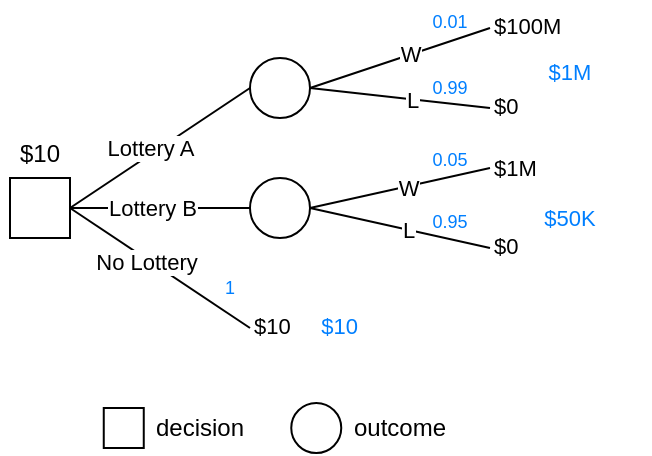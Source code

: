 <mxfile version="13.0.7" type="device"><diagram id="BbCtKrHBPJlfXiy0MbtM" name="Seite-1"><mxGraphModel dx="541" dy="414" grid="1" gridSize="10" guides="1" tooltips="1" connect="1" arrows="1" fold="1" page="1" pageScale="1" pageWidth="827" pageHeight="1169" math="0" shadow="0"><root><mxCell id="0"/><mxCell id="1" parent="0"/><mxCell id="iQwdiYQVlfe8YVRkUKVO-1" value="" style="whiteSpace=wrap;html=1;aspect=fixed;" vertex="1" parent="1"><mxGeometry x="160" y="245" width="30" height="30" as="geometry"/></mxCell><mxCell id="iQwdiYQVlfe8YVRkUKVO-2" value="" style="ellipse;whiteSpace=wrap;html=1;aspect=fixed;" vertex="1" parent="1"><mxGeometry x="280" y="185" width="30" height="30" as="geometry"/></mxCell><mxCell id="iQwdiYQVlfe8YVRkUKVO-3" value="" style="endArrow=none;html=1;exitX=1;exitY=0.5;exitDx=0;exitDy=0;entryX=0;entryY=0.5;entryDx=0;entryDy=0;" edge="1" parent="1" source="iQwdiYQVlfe8YVRkUKVO-1" target="iQwdiYQVlfe8YVRkUKVO-2"><mxGeometry width="50" height="50" relative="1" as="geometry"><mxPoint x="280" y="290" as="sourcePoint"/><mxPoint x="330" y="240" as="targetPoint"/></mxGeometry></mxCell><mxCell id="iQwdiYQVlfe8YVRkUKVO-11" value="Lottery A" style="edgeLabel;html=1;align=center;verticalAlign=middle;resizable=0;points=[];" vertex="1" connectable="0" parent="iQwdiYQVlfe8YVRkUKVO-3"><mxGeometry x="-0.071" y="2" relative="1" as="geometry"><mxPoint x="-0.73" y="-0.44" as="offset"/></mxGeometry></mxCell><mxCell id="iQwdiYQVlfe8YVRkUKVO-4" value="" style="ellipse;whiteSpace=wrap;html=1;aspect=fixed;" vertex="1" parent="1"><mxGeometry x="280" y="245" width="30" height="30" as="geometry"/></mxCell><mxCell id="iQwdiYQVlfe8YVRkUKVO-5" value="" style="endArrow=none;html=1;exitX=1;exitY=0.5;exitDx=0;exitDy=0;entryX=0;entryY=0.5;entryDx=0;entryDy=0;" edge="1" parent="1" source="iQwdiYQVlfe8YVRkUKVO-1" target="iQwdiYQVlfe8YVRkUKVO-4"><mxGeometry width="50" height="50" relative="1" as="geometry"><mxPoint x="280" y="330" as="sourcePoint"/><mxPoint x="330" y="280" as="targetPoint"/></mxGeometry></mxCell><mxCell id="iQwdiYQVlfe8YVRkUKVO-12" value="Lottery B" style="edgeLabel;html=1;align=center;verticalAlign=middle;resizable=0;points=[];" vertex="1" connectable="0" parent="iQwdiYQVlfe8YVRkUKVO-5"><mxGeometry x="0.028" relative="1" as="geometry"><mxPoint x="-6.08" as="offset"/></mxGeometry></mxCell><mxCell id="iQwdiYQVlfe8YVRkUKVO-6" value="" style="endArrow=none;html=1;exitX=1;exitY=0.5;exitDx=0;exitDy=0;" edge="1" parent="1" source="iQwdiYQVlfe8YVRkUKVO-2"><mxGeometry width="50" height="50" relative="1" as="geometry"><mxPoint x="260" y="270" as="sourcePoint"/><mxPoint x="400" y="170" as="targetPoint"/></mxGeometry></mxCell><mxCell id="iQwdiYQVlfe8YVRkUKVO-15" value="W" style="edgeLabel;html=1;align=center;verticalAlign=middle;resizable=0;points=[];" vertex="1" connectable="0" parent="iQwdiYQVlfe8YVRkUKVO-6"><mxGeometry x="0.119" y="1" relative="1" as="geometry"><mxPoint as="offset"/></mxGeometry></mxCell><mxCell id="iQwdiYQVlfe8YVRkUKVO-7" value="" style="endArrow=none;html=1;exitX=1;exitY=0.5;exitDx=0;exitDy=0;" edge="1" parent="1" source="iQwdiYQVlfe8YVRkUKVO-2"><mxGeometry width="50" height="50" relative="1" as="geometry"><mxPoint x="370" y="270" as="sourcePoint"/><mxPoint x="400" y="210" as="targetPoint"/></mxGeometry></mxCell><mxCell id="iQwdiYQVlfe8YVRkUKVO-16" value="L" style="edgeLabel;html=1;align=center;verticalAlign=middle;resizable=0;points=[];" vertex="1" connectable="0" parent="iQwdiYQVlfe8YVRkUKVO-7"><mxGeometry x="0.265" y="1" relative="1" as="geometry"><mxPoint x="-6.9" as="offset"/></mxGeometry></mxCell><mxCell id="iQwdiYQVlfe8YVRkUKVO-8" value="" style="endArrow=none;html=1;exitX=1;exitY=0.5;exitDx=0;exitDy=0;" edge="1" parent="1" source="iQwdiYQVlfe8YVRkUKVO-4"><mxGeometry width="50" height="50" relative="1" as="geometry"><mxPoint x="360" y="260" as="sourcePoint"/><mxPoint x="400" y="240" as="targetPoint"/></mxGeometry></mxCell><mxCell id="iQwdiYQVlfe8YVRkUKVO-17" value="W" style="edgeLabel;html=1;align=center;verticalAlign=middle;resizable=0;points=[];" vertex="1" connectable="0" parent="iQwdiYQVlfe8YVRkUKVO-8"><mxGeometry x="0.085" y="-1" relative="1" as="geometry"><mxPoint as="offset"/></mxGeometry></mxCell><mxCell id="iQwdiYQVlfe8YVRkUKVO-10" value="" style="endArrow=none;html=1;exitX=1;exitY=0.5;exitDx=0;exitDy=0;" edge="1" parent="1" source="iQwdiYQVlfe8YVRkUKVO-4"><mxGeometry width="50" height="50" relative="1" as="geometry"><mxPoint x="360.0" y="315" as="sourcePoint"/><mxPoint x="400" y="280" as="targetPoint"/></mxGeometry></mxCell><mxCell id="iQwdiYQVlfe8YVRkUKVO-18" value="L" style="edgeLabel;html=1;align=center;verticalAlign=middle;resizable=0;points=[];" vertex="1" connectable="0" parent="iQwdiYQVlfe8YVRkUKVO-10"><mxGeometry x="0.078" relative="1" as="geometry"><mxPoint as="offset"/></mxGeometry></mxCell><mxCell id="iQwdiYQVlfe8YVRkUKVO-13" value="" style="endArrow=none;html=1;" edge="1" parent="1"><mxGeometry width="50" height="50" relative="1" as="geometry"><mxPoint x="190" y="260" as="sourcePoint"/><mxPoint x="280" y="320" as="targetPoint"/></mxGeometry></mxCell><mxCell id="iQwdiYQVlfe8YVRkUKVO-14" value="No Lottery" style="edgeLabel;html=1;align=center;verticalAlign=middle;resizable=0;points=[];" vertex="1" connectable="0" parent="iQwdiYQVlfe8YVRkUKVO-13"><mxGeometry x="-0.141" y="-1" relative="1" as="geometry"><mxPoint as="offset"/></mxGeometry></mxCell><mxCell id="iQwdiYQVlfe8YVRkUKVO-19" value="&lt;font style=&quot;font-size: 11px&quot;&gt;$100M &lt;/font&gt;" style="text;html=1;strokeColor=none;fillColor=none;align=left;verticalAlign=middle;whiteSpace=wrap;rounded=0;" vertex="1" parent="1"><mxGeometry x="400" y="159" width="80" height="20" as="geometry"/></mxCell><mxCell id="iQwdiYQVlfe8YVRkUKVO-20" value="&lt;font style=&quot;font-size: 11px&quot;&gt;$0&lt;/font&gt;" style="text;html=1;strokeColor=none;fillColor=none;align=left;verticalAlign=middle;whiteSpace=wrap;rounded=0;" vertex="1" parent="1"><mxGeometry x="400" y="199" width="40" height="20" as="geometry"/></mxCell><mxCell id="iQwdiYQVlfe8YVRkUKVO-21" value="&lt;div style=&quot;text-align: center&quot;&gt;&lt;span style=&quot;font-size: 11px&quot;&gt;&lt;font face=&quot;helvetica&quot;&gt;$1M &lt;/font&gt;&lt;/span&gt;&lt;/div&gt;" style="text;whiteSpace=wrap;html=1;" vertex="1" parent="1"><mxGeometry x="400" y="226" width="70" height="30" as="geometry"/></mxCell><mxCell id="iQwdiYQVlfe8YVRkUKVO-22" value="&lt;font style=&quot;font-size: 11px&quot;&gt;$0&lt;/font&gt;" style="text;html=1;strokeColor=none;fillColor=none;align=left;verticalAlign=middle;whiteSpace=wrap;rounded=0;" vertex="1" parent="1"><mxGeometry x="400" y="269" width="40" height="20" as="geometry"/></mxCell><mxCell id="iQwdiYQVlfe8YVRkUKVO-23" value="&lt;font style=&quot;font-size: 11px&quot;&gt;$10&amp;nbsp; &amp;nbsp; &amp;nbsp;&lt;font color=&quot;#007fff&quot;&gt;$10&lt;/font&gt;&lt;/font&gt;" style="text;html=1;strokeColor=none;fillColor=none;align=left;verticalAlign=middle;whiteSpace=wrap;rounded=0;" vertex="1" parent="1"><mxGeometry x="280" y="309" width="70" height="20" as="geometry"/></mxCell><mxCell id="iQwdiYQVlfe8YVRkUKVO-24" value="" style="whiteSpace=wrap;html=1;aspect=fixed;" vertex="1" parent="1"><mxGeometry x="206.88" y="360" width="20" height="20" as="geometry"/></mxCell><mxCell id="iQwdiYQVlfe8YVRkUKVO-25" value="" style="ellipse;whiteSpace=wrap;html=1;aspect=fixed;" vertex="1" parent="1"><mxGeometry x="300.63" y="357.5" width="25" height="25" as="geometry"/></mxCell><mxCell id="iQwdiYQVlfe8YVRkUKVO-26" value="decision" style="text;html=1;strokeColor=none;fillColor=none;align=center;verticalAlign=middle;whiteSpace=wrap;rounded=0;" vertex="1" parent="1"><mxGeometry x="229.88" y="360" width="50" height="20" as="geometry"/></mxCell><mxCell id="iQwdiYQVlfe8YVRkUKVO-27" value="outcome" style="text;html=1;strokeColor=none;fillColor=none;align=center;verticalAlign=middle;whiteSpace=wrap;rounded=0;" vertex="1" parent="1"><mxGeometry x="330.13" y="360" width="50" height="20" as="geometry"/></mxCell><mxCell id="iQwdiYQVlfe8YVRkUKVO-28" value="&lt;font style=&quot;font-size: 9px&quot; color=&quot;#007fff&quot;&gt;0.01&lt;/font&gt;" style="text;html=1;strokeColor=none;fillColor=none;align=center;verticalAlign=middle;whiteSpace=wrap;rounded=0;" vertex="1" parent="1"><mxGeometry x="360" y="156" width="40" height="20" as="geometry"/></mxCell><mxCell id="iQwdiYQVlfe8YVRkUKVO-29" value="&lt;font style=&quot;font-size: 9px&quot; color=&quot;#007fff&quot;&gt;0.99&lt;/font&gt;" style="text;html=1;strokeColor=none;fillColor=none;align=center;verticalAlign=middle;whiteSpace=wrap;rounded=0;" vertex="1" parent="1"><mxGeometry x="360" y="189" width="40" height="20" as="geometry"/></mxCell><mxCell id="iQwdiYQVlfe8YVRkUKVO-30" value="&lt;font style=&quot;font-size: 9px&quot; color=&quot;#007fff&quot;&gt;0.95&lt;/font&gt;" style="text;html=1;strokeColor=none;fillColor=none;align=center;verticalAlign=middle;whiteSpace=wrap;rounded=0;" vertex="1" parent="1"><mxGeometry x="360" y="256" width="40" height="20" as="geometry"/></mxCell><mxCell id="iQwdiYQVlfe8YVRkUKVO-31" value="&lt;font style=&quot;font-size: 9px&quot; color=&quot;#007fff&quot;&gt;0.05&lt;/font&gt;" style="text;html=1;strokeColor=none;fillColor=none;align=center;verticalAlign=middle;whiteSpace=wrap;rounded=0;" vertex="1" parent="1"><mxGeometry x="360" y="225" width="40" height="20" as="geometry"/></mxCell><mxCell id="iQwdiYQVlfe8YVRkUKVO-32" value="&lt;font style=&quot;font-size: 9px&quot; color=&quot;#007fff&quot;&gt;1&lt;/font&gt;" style="text;html=1;strokeColor=none;fillColor=none;align=center;verticalAlign=middle;whiteSpace=wrap;rounded=0;" vertex="1" parent="1"><mxGeometry x="250" y="289" width="40" height="20" as="geometry"/></mxCell><mxCell id="iQwdiYQVlfe8YVRkUKVO-33" value="$10" style="text;html=1;strokeColor=none;fillColor=none;align=center;verticalAlign=middle;whiteSpace=wrap;rounded=0;" vertex="1" parent="1"><mxGeometry x="155" y="223" width="40" height="20" as="geometry"/></mxCell><mxCell id="iQwdiYQVlfe8YVRkUKVO-38" value="&lt;font style=&quot;font-size: 11px&quot; color=&quot;#007fff&quot;&gt;$1M&lt;/font&gt;" style="text;html=1;strokeColor=none;fillColor=none;align=center;verticalAlign=middle;whiteSpace=wrap;rounded=0;" vertex="1" parent="1"><mxGeometry x="420" y="182" width="40" height="20" as="geometry"/></mxCell><mxCell id="iQwdiYQVlfe8YVRkUKVO-39" value="&lt;font style=&quot;font-size: 11px&quot; color=&quot;#007fff&quot;&gt;$50K&lt;/font&gt;" style="text;html=1;strokeColor=none;fillColor=none;align=center;verticalAlign=middle;whiteSpace=wrap;rounded=0;" vertex="1" parent="1"><mxGeometry x="420" y="255" width="40" height="20" as="geometry"/></mxCell></root></mxGraphModel></diagram></mxfile>